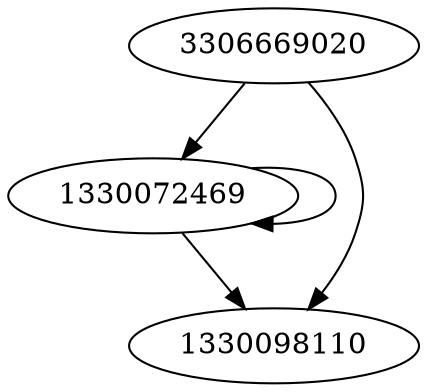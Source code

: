 digraph  {
3306669020;
1330072469;
1330098110;
3306669020 -> 1330098110;
3306669020 -> 1330072469;
1330072469 -> 1330098110;
1330072469 -> 1330072469;
}

